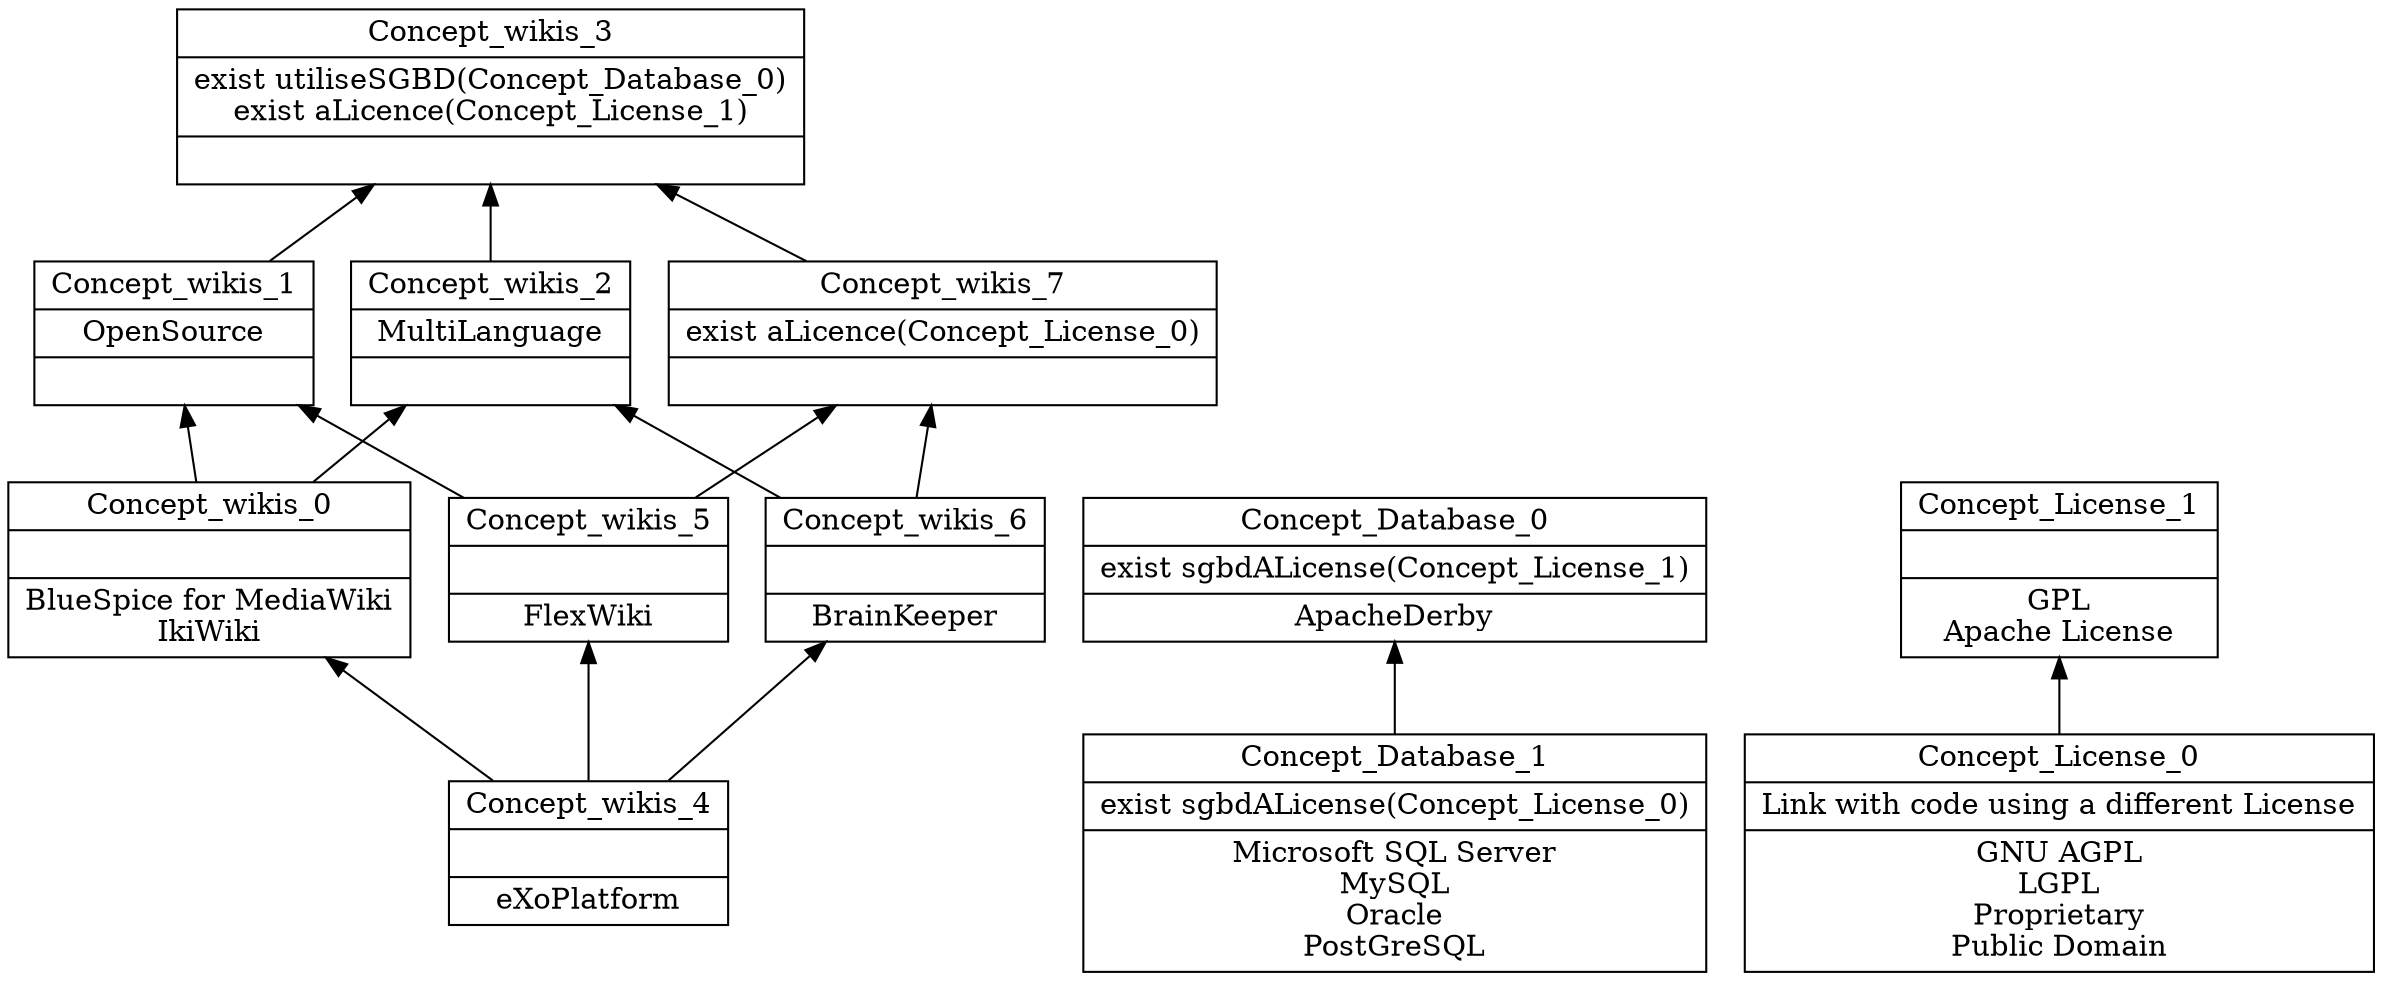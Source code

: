 digraph G { 
	rankdir=BT;
subgraph wikis { 
label="wikis";
1 [shape=record,label="{Concept_wikis_3|exist utiliseSGBD(Concept_Database_0)\nexist aLicence(Concept_License_1)\n|}"];
2 [shape=record,label="{Concept_wikis_1|OpenSource\n|}"];
3 [shape=record,label="{Concept_wikis_0||BlueSpice for MediaWiki\nIkiWiki\n}"];
4 [shape=record,label="{Concept_wikis_2|MultiLanguage\n|}"];
5 [shape=record,label="{Concept_wikis_4||eXoPlatform\n}"];
6 [shape=record,label="{Concept_wikis_5||FlexWiki\n}"];
7 [shape=record,label="{Concept_wikis_6||BrainKeeper\n}"];
8 [shape=record,label="{Concept_wikis_7|exist aLicence(Concept_License_0)\n|}"];
	2 -> 1
	8 -> 1
	4 -> 1
	3 -> 2
	6 -> 2
	5 -> 3
	3 -> 4
	7 -> 4
	5 -> 6
	5 -> 7
	7 -> 8
	6 -> 8
}
subgraph Database { 
label="Database";
9 [shape=record,label="{Concept_Database_0|exist sgbdALicense(Concept_License_1)\n|ApacheDerby\n}"];
10 [shape=record,label="{Concept_Database_1|exist sgbdALicense(Concept_License_0)\n|Microsoft SQL Server\nMySQL\nOracle\nPostGreSQL\n}"];
	10 -> 9
}
subgraph License { 
label="License";
11 [shape=record,label="{Concept_License_1||GPL\nApache License\n}"];
12 [shape=record,label="{Concept_License_0|Link with code using a different License\n|GNU AGPL\nLGPL\nProprietary\nPublic Domain\n}"];
	12 -> 11
}
}